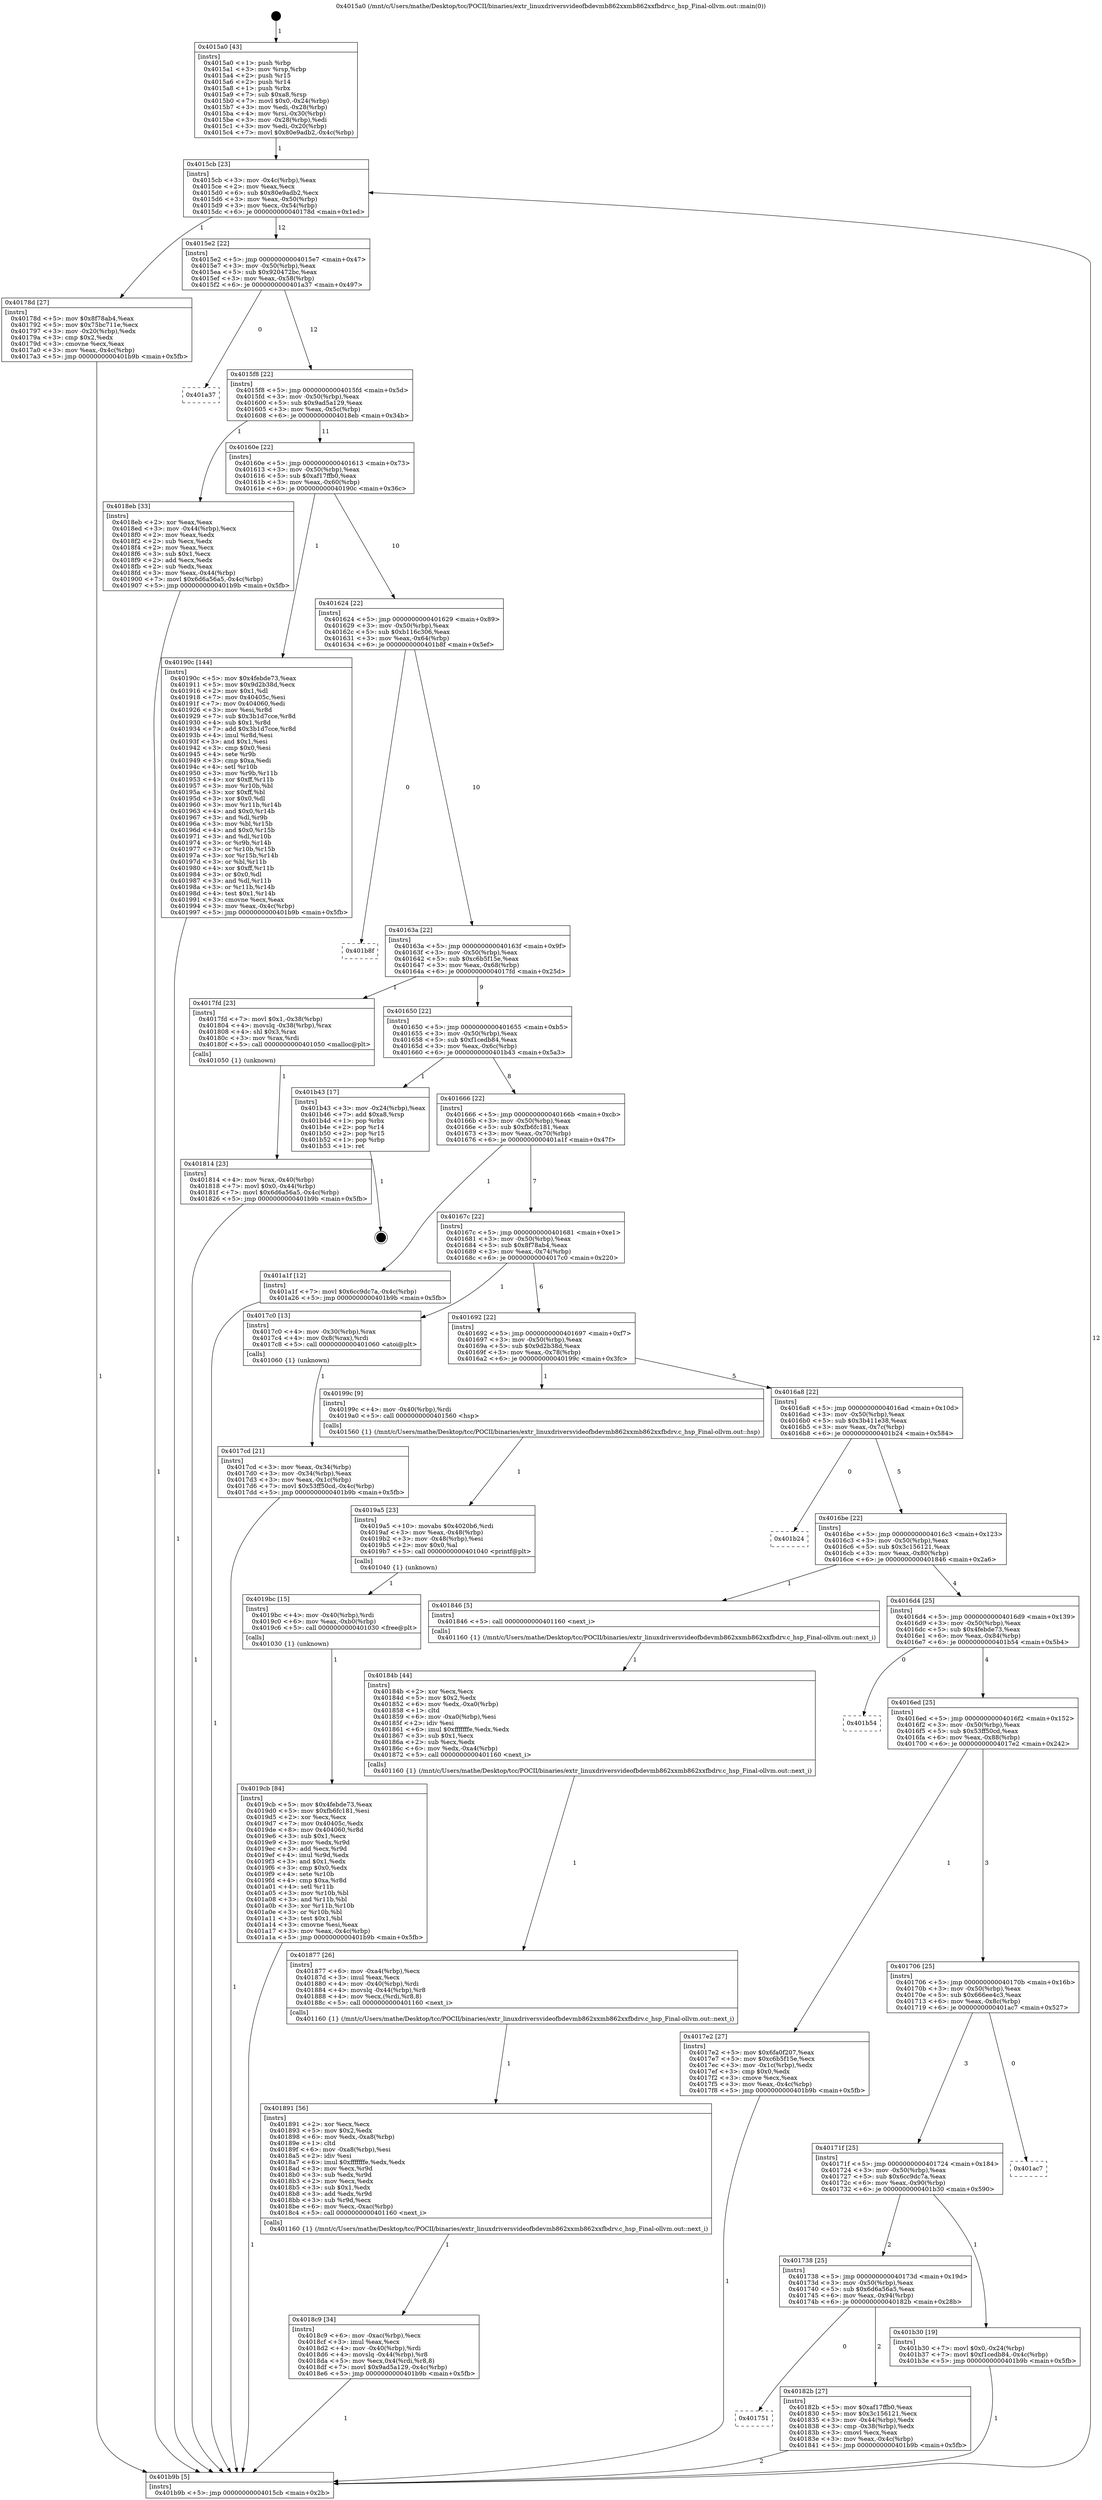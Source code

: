 digraph "0x4015a0" {
  label = "0x4015a0 (/mnt/c/Users/mathe/Desktop/tcc/POCII/binaries/extr_linuxdriversvideofbdevmb862xxmb862xxfbdrv.c_hsp_Final-ollvm.out::main(0))"
  labelloc = "t"
  node[shape=record]

  Entry [label="",width=0.3,height=0.3,shape=circle,fillcolor=black,style=filled]
  "0x4015cb" [label="{
     0x4015cb [23]\l
     | [instrs]\l
     &nbsp;&nbsp;0x4015cb \<+3\>: mov -0x4c(%rbp),%eax\l
     &nbsp;&nbsp;0x4015ce \<+2\>: mov %eax,%ecx\l
     &nbsp;&nbsp;0x4015d0 \<+6\>: sub $0x80e9adb2,%ecx\l
     &nbsp;&nbsp;0x4015d6 \<+3\>: mov %eax,-0x50(%rbp)\l
     &nbsp;&nbsp;0x4015d9 \<+3\>: mov %ecx,-0x54(%rbp)\l
     &nbsp;&nbsp;0x4015dc \<+6\>: je 000000000040178d \<main+0x1ed\>\l
  }"]
  "0x40178d" [label="{
     0x40178d [27]\l
     | [instrs]\l
     &nbsp;&nbsp;0x40178d \<+5\>: mov $0x8f78ab4,%eax\l
     &nbsp;&nbsp;0x401792 \<+5\>: mov $0x75bc711e,%ecx\l
     &nbsp;&nbsp;0x401797 \<+3\>: mov -0x20(%rbp),%edx\l
     &nbsp;&nbsp;0x40179a \<+3\>: cmp $0x2,%edx\l
     &nbsp;&nbsp;0x40179d \<+3\>: cmovne %ecx,%eax\l
     &nbsp;&nbsp;0x4017a0 \<+3\>: mov %eax,-0x4c(%rbp)\l
     &nbsp;&nbsp;0x4017a3 \<+5\>: jmp 0000000000401b9b \<main+0x5fb\>\l
  }"]
  "0x4015e2" [label="{
     0x4015e2 [22]\l
     | [instrs]\l
     &nbsp;&nbsp;0x4015e2 \<+5\>: jmp 00000000004015e7 \<main+0x47\>\l
     &nbsp;&nbsp;0x4015e7 \<+3\>: mov -0x50(%rbp),%eax\l
     &nbsp;&nbsp;0x4015ea \<+5\>: sub $0x920472bc,%eax\l
     &nbsp;&nbsp;0x4015ef \<+3\>: mov %eax,-0x58(%rbp)\l
     &nbsp;&nbsp;0x4015f2 \<+6\>: je 0000000000401a37 \<main+0x497\>\l
  }"]
  "0x401b9b" [label="{
     0x401b9b [5]\l
     | [instrs]\l
     &nbsp;&nbsp;0x401b9b \<+5\>: jmp 00000000004015cb \<main+0x2b\>\l
  }"]
  "0x4015a0" [label="{
     0x4015a0 [43]\l
     | [instrs]\l
     &nbsp;&nbsp;0x4015a0 \<+1\>: push %rbp\l
     &nbsp;&nbsp;0x4015a1 \<+3\>: mov %rsp,%rbp\l
     &nbsp;&nbsp;0x4015a4 \<+2\>: push %r15\l
     &nbsp;&nbsp;0x4015a6 \<+2\>: push %r14\l
     &nbsp;&nbsp;0x4015a8 \<+1\>: push %rbx\l
     &nbsp;&nbsp;0x4015a9 \<+7\>: sub $0xa8,%rsp\l
     &nbsp;&nbsp;0x4015b0 \<+7\>: movl $0x0,-0x24(%rbp)\l
     &nbsp;&nbsp;0x4015b7 \<+3\>: mov %edi,-0x28(%rbp)\l
     &nbsp;&nbsp;0x4015ba \<+4\>: mov %rsi,-0x30(%rbp)\l
     &nbsp;&nbsp;0x4015be \<+3\>: mov -0x28(%rbp),%edi\l
     &nbsp;&nbsp;0x4015c1 \<+3\>: mov %edi,-0x20(%rbp)\l
     &nbsp;&nbsp;0x4015c4 \<+7\>: movl $0x80e9adb2,-0x4c(%rbp)\l
  }"]
  Exit [label="",width=0.3,height=0.3,shape=circle,fillcolor=black,style=filled,peripheries=2]
  "0x401a37" [label="{
     0x401a37\l
  }", style=dashed]
  "0x4015f8" [label="{
     0x4015f8 [22]\l
     | [instrs]\l
     &nbsp;&nbsp;0x4015f8 \<+5\>: jmp 00000000004015fd \<main+0x5d\>\l
     &nbsp;&nbsp;0x4015fd \<+3\>: mov -0x50(%rbp),%eax\l
     &nbsp;&nbsp;0x401600 \<+5\>: sub $0x9ad5a129,%eax\l
     &nbsp;&nbsp;0x401605 \<+3\>: mov %eax,-0x5c(%rbp)\l
     &nbsp;&nbsp;0x401608 \<+6\>: je 00000000004018eb \<main+0x34b\>\l
  }"]
  "0x4019cb" [label="{
     0x4019cb [84]\l
     | [instrs]\l
     &nbsp;&nbsp;0x4019cb \<+5\>: mov $0x4febde73,%eax\l
     &nbsp;&nbsp;0x4019d0 \<+5\>: mov $0xfb6fc181,%esi\l
     &nbsp;&nbsp;0x4019d5 \<+2\>: xor %ecx,%ecx\l
     &nbsp;&nbsp;0x4019d7 \<+7\>: mov 0x40405c,%edx\l
     &nbsp;&nbsp;0x4019de \<+8\>: mov 0x404060,%r8d\l
     &nbsp;&nbsp;0x4019e6 \<+3\>: sub $0x1,%ecx\l
     &nbsp;&nbsp;0x4019e9 \<+3\>: mov %edx,%r9d\l
     &nbsp;&nbsp;0x4019ec \<+3\>: add %ecx,%r9d\l
     &nbsp;&nbsp;0x4019ef \<+4\>: imul %r9d,%edx\l
     &nbsp;&nbsp;0x4019f3 \<+3\>: and $0x1,%edx\l
     &nbsp;&nbsp;0x4019f6 \<+3\>: cmp $0x0,%edx\l
     &nbsp;&nbsp;0x4019f9 \<+4\>: sete %r10b\l
     &nbsp;&nbsp;0x4019fd \<+4\>: cmp $0xa,%r8d\l
     &nbsp;&nbsp;0x401a01 \<+4\>: setl %r11b\l
     &nbsp;&nbsp;0x401a05 \<+3\>: mov %r10b,%bl\l
     &nbsp;&nbsp;0x401a08 \<+3\>: and %r11b,%bl\l
     &nbsp;&nbsp;0x401a0b \<+3\>: xor %r11b,%r10b\l
     &nbsp;&nbsp;0x401a0e \<+3\>: or %r10b,%bl\l
     &nbsp;&nbsp;0x401a11 \<+3\>: test $0x1,%bl\l
     &nbsp;&nbsp;0x401a14 \<+3\>: cmovne %esi,%eax\l
     &nbsp;&nbsp;0x401a17 \<+3\>: mov %eax,-0x4c(%rbp)\l
     &nbsp;&nbsp;0x401a1a \<+5\>: jmp 0000000000401b9b \<main+0x5fb\>\l
  }"]
  "0x4018eb" [label="{
     0x4018eb [33]\l
     | [instrs]\l
     &nbsp;&nbsp;0x4018eb \<+2\>: xor %eax,%eax\l
     &nbsp;&nbsp;0x4018ed \<+3\>: mov -0x44(%rbp),%ecx\l
     &nbsp;&nbsp;0x4018f0 \<+2\>: mov %eax,%edx\l
     &nbsp;&nbsp;0x4018f2 \<+2\>: sub %ecx,%edx\l
     &nbsp;&nbsp;0x4018f4 \<+2\>: mov %eax,%ecx\l
     &nbsp;&nbsp;0x4018f6 \<+3\>: sub $0x1,%ecx\l
     &nbsp;&nbsp;0x4018f9 \<+2\>: add %ecx,%edx\l
     &nbsp;&nbsp;0x4018fb \<+2\>: sub %edx,%eax\l
     &nbsp;&nbsp;0x4018fd \<+3\>: mov %eax,-0x44(%rbp)\l
     &nbsp;&nbsp;0x401900 \<+7\>: movl $0x6d6a56a5,-0x4c(%rbp)\l
     &nbsp;&nbsp;0x401907 \<+5\>: jmp 0000000000401b9b \<main+0x5fb\>\l
  }"]
  "0x40160e" [label="{
     0x40160e [22]\l
     | [instrs]\l
     &nbsp;&nbsp;0x40160e \<+5\>: jmp 0000000000401613 \<main+0x73\>\l
     &nbsp;&nbsp;0x401613 \<+3\>: mov -0x50(%rbp),%eax\l
     &nbsp;&nbsp;0x401616 \<+5\>: sub $0xaf17ffb0,%eax\l
     &nbsp;&nbsp;0x40161b \<+3\>: mov %eax,-0x60(%rbp)\l
     &nbsp;&nbsp;0x40161e \<+6\>: je 000000000040190c \<main+0x36c\>\l
  }"]
  "0x4019bc" [label="{
     0x4019bc [15]\l
     | [instrs]\l
     &nbsp;&nbsp;0x4019bc \<+4\>: mov -0x40(%rbp),%rdi\l
     &nbsp;&nbsp;0x4019c0 \<+6\>: mov %eax,-0xb0(%rbp)\l
     &nbsp;&nbsp;0x4019c6 \<+5\>: call 0000000000401030 \<free@plt\>\l
     | [calls]\l
     &nbsp;&nbsp;0x401030 \{1\} (unknown)\l
  }"]
  "0x40190c" [label="{
     0x40190c [144]\l
     | [instrs]\l
     &nbsp;&nbsp;0x40190c \<+5\>: mov $0x4febde73,%eax\l
     &nbsp;&nbsp;0x401911 \<+5\>: mov $0x9d2b38d,%ecx\l
     &nbsp;&nbsp;0x401916 \<+2\>: mov $0x1,%dl\l
     &nbsp;&nbsp;0x401918 \<+7\>: mov 0x40405c,%esi\l
     &nbsp;&nbsp;0x40191f \<+7\>: mov 0x404060,%edi\l
     &nbsp;&nbsp;0x401926 \<+3\>: mov %esi,%r8d\l
     &nbsp;&nbsp;0x401929 \<+7\>: sub $0x3b1d7cce,%r8d\l
     &nbsp;&nbsp;0x401930 \<+4\>: sub $0x1,%r8d\l
     &nbsp;&nbsp;0x401934 \<+7\>: add $0x3b1d7cce,%r8d\l
     &nbsp;&nbsp;0x40193b \<+4\>: imul %r8d,%esi\l
     &nbsp;&nbsp;0x40193f \<+3\>: and $0x1,%esi\l
     &nbsp;&nbsp;0x401942 \<+3\>: cmp $0x0,%esi\l
     &nbsp;&nbsp;0x401945 \<+4\>: sete %r9b\l
     &nbsp;&nbsp;0x401949 \<+3\>: cmp $0xa,%edi\l
     &nbsp;&nbsp;0x40194c \<+4\>: setl %r10b\l
     &nbsp;&nbsp;0x401950 \<+3\>: mov %r9b,%r11b\l
     &nbsp;&nbsp;0x401953 \<+4\>: xor $0xff,%r11b\l
     &nbsp;&nbsp;0x401957 \<+3\>: mov %r10b,%bl\l
     &nbsp;&nbsp;0x40195a \<+3\>: xor $0xff,%bl\l
     &nbsp;&nbsp;0x40195d \<+3\>: xor $0x0,%dl\l
     &nbsp;&nbsp;0x401960 \<+3\>: mov %r11b,%r14b\l
     &nbsp;&nbsp;0x401963 \<+4\>: and $0x0,%r14b\l
     &nbsp;&nbsp;0x401967 \<+3\>: and %dl,%r9b\l
     &nbsp;&nbsp;0x40196a \<+3\>: mov %bl,%r15b\l
     &nbsp;&nbsp;0x40196d \<+4\>: and $0x0,%r15b\l
     &nbsp;&nbsp;0x401971 \<+3\>: and %dl,%r10b\l
     &nbsp;&nbsp;0x401974 \<+3\>: or %r9b,%r14b\l
     &nbsp;&nbsp;0x401977 \<+3\>: or %r10b,%r15b\l
     &nbsp;&nbsp;0x40197a \<+3\>: xor %r15b,%r14b\l
     &nbsp;&nbsp;0x40197d \<+3\>: or %bl,%r11b\l
     &nbsp;&nbsp;0x401980 \<+4\>: xor $0xff,%r11b\l
     &nbsp;&nbsp;0x401984 \<+3\>: or $0x0,%dl\l
     &nbsp;&nbsp;0x401987 \<+3\>: and %dl,%r11b\l
     &nbsp;&nbsp;0x40198a \<+3\>: or %r11b,%r14b\l
     &nbsp;&nbsp;0x40198d \<+4\>: test $0x1,%r14b\l
     &nbsp;&nbsp;0x401991 \<+3\>: cmovne %ecx,%eax\l
     &nbsp;&nbsp;0x401994 \<+3\>: mov %eax,-0x4c(%rbp)\l
     &nbsp;&nbsp;0x401997 \<+5\>: jmp 0000000000401b9b \<main+0x5fb\>\l
  }"]
  "0x401624" [label="{
     0x401624 [22]\l
     | [instrs]\l
     &nbsp;&nbsp;0x401624 \<+5\>: jmp 0000000000401629 \<main+0x89\>\l
     &nbsp;&nbsp;0x401629 \<+3\>: mov -0x50(%rbp),%eax\l
     &nbsp;&nbsp;0x40162c \<+5\>: sub $0xb116c306,%eax\l
     &nbsp;&nbsp;0x401631 \<+3\>: mov %eax,-0x64(%rbp)\l
     &nbsp;&nbsp;0x401634 \<+6\>: je 0000000000401b8f \<main+0x5ef\>\l
  }"]
  "0x4019a5" [label="{
     0x4019a5 [23]\l
     | [instrs]\l
     &nbsp;&nbsp;0x4019a5 \<+10\>: movabs $0x4020b6,%rdi\l
     &nbsp;&nbsp;0x4019af \<+3\>: mov %eax,-0x48(%rbp)\l
     &nbsp;&nbsp;0x4019b2 \<+3\>: mov -0x48(%rbp),%esi\l
     &nbsp;&nbsp;0x4019b5 \<+2\>: mov $0x0,%al\l
     &nbsp;&nbsp;0x4019b7 \<+5\>: call 0000000000401040 \<printf@plt\>\l
     | [calls]\l
     &nbsp;&nbsp;0x401040 \{1\} (unknown)\l
  }"]
  "0x401b8f" [label="{
     0x401b8f\l
  }", style=dashed]
  "0x40163a" [label="{
     0x40163a [22]\l
     | [instrs]\l
     &nbsp;&nbsp;0x40163a \<+5\>: jmp 000000000040163f \<main+0x9f\>\l
     &nbsp;&nbsp;0x40163f \<+3\>: mov -0x50(%rbp),%eax\l
     &nbsp;&nbsp;0x401642 \<+5\>: sub $0xc6b5f15e,%eax\l
     &nbsp;&nbsp;0x401647 \<+3\>: mov %eax,-0x68(%rbp)\l
     &nbsp;&nbsp;0x40164a \<+6\>: je 00000000004017fd \<main+0x25d\>\l
  }"]
  "0x4018c9" [label="{
     0x4018c9 [34]\l
     | [instrs]\l
     &nbsp;&nbsp;0x4018c9 \<+6\>: mov -0xac(%rbp),%ecx\l
     &nbsp;&nbsp;0x4018cf \<+3\>: imul %eax,%ecx\l
     &nbsp;&nbsp;0x4018d2 \<+4\>: mov -0x40(%rbp),%rdi\l
     &nbsp;&nbsp;0x4018d6 \<+4\>: movslq -0x44(%rbp),%r8\l
     &nbsp;&nbsp;0x4018da \<+5\>: mov %ecx,0x4(%rdi,%r8,8)\l
     &nbsp;&nbsp;0x4018df \<+7\>: movl $0x9ad5a129,-0x4c(%rbp)\l
     &nbsp;&nbsp;0x4018e6 \<+5\>: jmp 0000000000401b9b \<main+0x5fb\>\l
  }"]
  "0x4017fd" [label="{
     0x4017fd [23]\l
     | [instrs]\l
     &nbsp;&nbsp;0x4017fd \<+7\>: movl $0x1,-0x38(%rbp)\l
     &nbsp;&nbsp;0x401804 \<+4\>: movslq -0x38(%rbp),%rax\l
     &nbsp;&nbsp;0x401808 \<+4\>: shl $0x3,%rax\l
     &nbsp;&nbsp;0x40180c \<+3\>: mov %rax,%rdi\l
     &nbsp;&nbsp;0x40180f \<+5\>: call 0000000000401050 \<malloc@plt\>\l
     | [calls]\l
     &nbsp;&nbsp;0x401050 \{1\} (unknown)\l
  }"]
  "0x401650" [label="{
     0x401650 [22]\l
     | [instrs]\l
     &nbsp;&nbsp;0x401650 \<+5\>: jmp 0000000000401655 \<main+0xb5\>\l
     &nbsp;&nbsp;0x401655 \<+3\>: mov -0x50(%rbp),%eax\l
     &nbsp;&nbsp;0x401658 \<+5\>: sub $0xf1cedb84,%eax\l
     &nbsp;&nbsp;0x40165d \<+3\>: mov %eax,-0x6c(%rbp)\l
     &nbsp;&nbsp;0x401660 \<+6\>: je 0000000000401b43 \<main+0x5a3\>\l
  }"]
  "0x401891" [label="{
     0x401891 [56]\l
     | [instrs]\l
     &nbsp;&nbsp;0x401891 \<+2\>: xor %ecx,%ecx\l
     &nbsp;&nbsp;0x401893 \<+5\>: mov $0x2,%edx\l
     &nbsp;&nbsp;0x401898 \<+6\>: mov %edx,-0xa8(%rbp)\l
     &nbsp;&nbsp;0x40189e \<+1\>: cltd\l
     &nbsp;&nbsp;0x40189f \<+6\>: mov -0xa8(%rbp),%esi\l
     &nbsp;&nbsp;0x4018a5 \<+2\>: idiv %esi\l
     &nbsp;&nbsp;0x4018a7 \<+6\>: imul $0xfffffffe,%edx,%edx\l
     &nbsp;&nbsp;0x4018ad \<+3\>: mov %ecx,%r9d\l
     &nbsp;&nbsp;0x4018b0 \<+3\>: sub %edx,%r9d\l
     &nbsp;&nbsp;0x4018b3 \<+2\>: mov %ecx,%edx\l
     &nbsp;&nbsp;0x4018b5 \<+3\>: sub $0x1,%edx\l
     &nbsp;&nbsp;0x4018b8 \<+3\>: add %edx,%r9d\l
     &nbsp;&nbsp;0x4018bb \<+3\>: sub %r9d,%ecx\l
     &nbsp;&nbsp;0x4018be \<+6\>: mov %ecx,-0xac(%rbp)\l
     &nbsp;&nbsp;0x4018c4 \<+5\>: call 0000000000401160 \<next_i\>\l
     | [calls]\l
     &nbsp;&nbsp;0x401160 \{1\} (/mnt/c/Users/mathe/Desktop/tcc/POCII/binaries/extr_linuxdriversvideofbdevmb862xxmb862xxfbdrv.c_hsp_Final-ollvm.out::next_i)\l
  }"]
  "0x401b43" [label="{
     0x401b43 [17]\l
     | [instrs]\l
     &nbsp;&nbsp;0x401b43 \<+3\>: mov -0x24(%rbp),%eax\l
     &nbsp;&nbsp;0x401b46 \<+7\>: add $0xa8,%rsp\l
     &nbsp;&nbsp;0x401b4d \<+1\>: pop %rbx\l
     &nbsp;&nbsp;0x401b4e \<+2\>: pop %r14\l
     &nbsp;&nbsp;0x401b50 \<+2\>: pop %r15\l
     &nbsp;&nbsp;0x401b52 \<+1\>: pop %rbp\l
     &nbsp;&nbsp;0x401b53 \<+1\>: ret\l
  }"]
  "0x401666" [label="{
     0x401666 [22]\l
     | [instrs]\l
     &nbsp;&nbsp;0x401666 \<+5\>: jmp 000000000040166b \<main+0xcb\>\l
     &nbsp;&nbsp;0x40166b \<+3\>: mov -0x50(%rbp),%eax\l
     &nbsp;&nbsp;0x40166e \<+5\>: sub $0xfb6fc181,%eax\l
     &nbsp;&nbsp;0x401673 \<+3\>: mov %eax,-0x70(%rbp)\l
     &nbsp;&nbsp;0x401676 \<+6\>: je 0000000000401a1f \<main+0x47f\>\l
  }"]
  "0x401877" [label="{
     0x401877 [26]\l
     | [instrs]\l
     &nbsp;&nbsp;0x401877 \<+6\>: mov -0xa4(%rbp),%ecx\l
     &nbsp;&nbsp;0x40187d \<+3\>: imul %eax,%ecx\l
     &nbsp;&nbsp;0x401880 \<+4\>: mov -0x40(%rbp),%rdi\l
     &nbsp;&nbsp;0x401884 \<+4\>: movslq -0x44(%rbp),%r8\l
     &nbsp;&nbsp;0x401888 \<+4\>: mov %ecx,(%rdi,%r8,8)\l
     &nbsp;&nbsp;0x40188c \<+5\>: call 0000000000401160 \<next_i\>\l
     | [calls]\l
     &nbsp;&nbsp;0x401160 \{1\} (/mnt/c/Users/mathe/Desktop/tcc/POCII/binaries/extr_linuxdriversvideofbdevmb862xxmb862xxfbdrv.c_hsp_Final-ollvm.out::next_i)\l
  }"]
  "0x401a1f" [label="{
     0x401a1f [12]\l
     | [instrs]\l
     &nbsp;&nbsp;0x401a1f \<+7\>: movl $0x6cc9dc7a,-0x4c(%rbp)\l
     &nbsp;&nbsp;0x401a26 \<+5\>: jmp 0000000000401b9b \<main+0x5fb\>\l
  }"]
  "0x40167c" [label="{
     0x40167c [22]\l
     | [instrs]\l
     &nbsp;&nbsp;0x40167c \<+5\>: jmp 0000000000401681 \<main+0xe1\>\l
     &nbsp;&nbsp;0x401681 \<+3\>: mov -0x50(%rbp),%eax\l
     &nbsp;&nbsp;0x401684 \<+5\>: sub $0x8f78ab4,%eax\l
     &nbsp;&nbsp;0x401689 \<+3\>: mov %eax,-0x74(%rbp)\l
     &nbsp;&nbsp;0x40168c \<+6\>: je 00000000004017c0 \<main+0x220\>\l
  }"]
  "0x40184b" [label="{
     0x40184b [44]\l
     | [instrs]\l
     &nbsp;&nbsp;0x40184b \<+2\>: xor %ecx,%ecx\l
     &nbsp;&nbsp;0x40184d \<+5\>: mov $0x2,%edx\l
     &nbsp;&nbsp;0x401852 \<+6\>: mov %edx,-0xa0(%rbp)\l
     &nbsp;&nbsp;0x401858 \<+1\>: cltd\l
     &nbsp;&nbsp;0x401859 \<+6\>: mov -0xa0(%rbp),%esi\l
     &nbsp;&nbsp;0x40185f \<+2\>: idiv %esi\l
     &nbsp;&nbsp;0x401861 \<+6\>: imul $0xfffffffe,%edx,%edx\l
     &nbsp;&nbsp;0x401867 \<+3\>: sub $0x1,%ecx\l
     &nbsp;&nbsp;0x40186a \<+2\>: sub %ecx,%edx\l
     &nbsp;&nbsp;0x40186c \<+6\>: mov %edx,-0xa4(%rbp)\l
     &nbsp;&nbsp;0x401872 \<+5\>: call 0000000000401160 \<next_i\>\l
     | [calls]\l
     &nbsp;&nbsp;0x401160 \{1\} (/mnt/c/Users/mathe/Desktop/tcc/POCII/binaries/extr_linuxdriversvideofbdevmb862xxmb862xxfbdrv.c_hsp_Final-ollvm.out::next_i)\l
  }"]
  "0x4017c0" [label="{
     0x4017c0 [13]\l
     | [instrs]\l
     &nbsp;&nbsp;0x4017c0 \<+4\>: mov -0x30(%rbp),%rax\l
     &nbsp;&nbsp;0x4017c4 \<+4\>: mov 0x8(%rax),%rdi\l
     &nbsp;&nbsp;0x4017c8 \<+5\>: call 0000000000401060 \<atoi@plt\>\l
     | [calls]\l
     &nbsp;&nbsp;0x401060 \{1\} (unknown)\l
  }"]
  "0x401692" [label="{
     0x401692 [22]\l
     | [instrs]\l
     &nbsp;&nbsp;0x401692 \<+5\>: jmp 0000000000401697 \<main+0xf7\>\l
     &nbsp;&nbsp;0x401697 \<+3\>: mov -0x50(%rbp),%eax\l
     &nbsp;&nbsp;0x40169a \<+5\>: sub $0x9d2b38d,%eax\l
     &nbsp;&nbsp;0x40169f \<+3\>: mov %eax,-0x78(%rbp)\l
     &nbsp;&nbsp;0x4016a2 \<+6\>: je 000000000040199c \<main+0x3fc\>\l
  }"]
  "0x4017cd" [label="{
     0x4017cd [21]\l
     | [instrs]\l
     &nbsp;&nbsp;0x4017cd \<+3\>: mov %eax,-0x34(%rbp)\l
     &nbsp;&nbsp;0x4017d0 \<+3\>: mov -0x34(%rbp),%eax\l
     &nbsp;&nbsp;0x4017d3 \<+3\>: mov %eax,-0x1c(%rbp)\l
     &nbsp;&nbsp;0x4017d6 \<+7\>: movl $0x53ff50cd,-0x4c(%rbp)\l
     &nbsp;&nbsp;0x4017dd \<+5\>: jmp 0000000000401b9b \<main+0x5fb\>\l
  }"]
  "0x401751" [label="{
     0x401751\l
  }", style=dashed]
  "0x40199c" [label="{
     0x40199c [9]\l
     | [instrs]\l
     &nbsp;&nbsp;0x40199c \<+4\>: mov -0x40(%rbp),%rdi\l
     &nbsp;&nbsp;0x4019a0 \<+5\>: call 0000000000401560 \<hsp\>\l
     | [calls]\l
     &nbsp;&nbsp;0x401560 \{1\} (/mnt/c/Users/mathe/Desktop/tcc/POCII/binaries/extr_linuxdriversvideofbdevmb862xxmb862xxfbdrv.c_hsp_Final-ollvm.out::hsp)\l
  }"]
  "0x4016a8" [label="{
     0x4016a8 [22]\l
     | [instrs]\l
     &nbsp;&nbsp;0x4016a8 \<+5\>: jmp 00000000004016ad \<main+0x10d\>\l
     &nbsp;&nbsp;0x4016ad \<+3\>: mov -0x50(%rbp),%eax\l
     &nbsp;&nbsp;0x4016b0 \<+5\>: sub $0x3b411e38,%eax\l
     &nbsp;&nbsp;0x4016b5 \<+3\>: mov %eax,-0x7c(%rbp)\l
     &nbsp;&nbsp;0x4016b8 \<+6\>: je 0000000000401b24 \<main+0x584\>\l
  }"]
  "0x40182b" [label="{
     0x40182b [27]\l
     | [instrs]\l
     &nbsp;&nbsp;0x40182b \<+5\>: mov $0xaf17ffb0,%eax\l
     &nbsp;&nbsp;0x401830 \<+5\>: mov $0x3c156121,%ecx\l
     &nbsp;&nbsp;0x401835 \<+3\>: mov -0x44(%rbp),%edx\l
     &nbsp;&nbsp;0x401838 \<+3\>: cmp -0x38(%rbp),%edx\l
     &nbsp;&nbsp;0x40183b \<+3\>: cmovl %ecx,%eax\l
     &nbsp;&nbsp;0x40183e \<+3\>: mov %eax,-0x4c(%rbp)\l
     &nbsp;&nbsp;0x401841 \<+5\>: jmp 0000000000401b9b \<main+0x5fb\>\l
  }"]
  "0x401b24" [label="{
     0x401b24\l
  }", style=dashed]
  "0x4016be" [label="{
     0x4016be [22]\l
     | [instrs]\l
     &nbsp;&nbsp;0x4016be \<+5\>: jmp 00000000004016c3 \<main+0x123\>\l
     &nbsp;&nbsp;0x4016c3 \<+3\>: mov -0x50(%rbp),%eax\l
     &nbsp;&nbsp;0x4016c6 \<+5\>: sub $0x3c156121,%eax\l
     &nbsp;&nbsp;0x4016cb \<+3\>: mov %eax,-0x80(%rbp)\l
     &nbsp;&nbsp;0x4016ce \<+6\>: je 0000000000401846 \<main+0x2a6\>\l
  }"]
  "0x401738" [label="{
     0x401738 [25]\l
     | [instrs]\l
     &nbsp;&nbsp;0x401738 \<+5\>: jmp 000000000040173d \<main+0x19d\>\l
     &nbsp;&nbsp;0x40173d \<+3\>: mov -0x50(%rbp),%eax\l
     &nbsp;&nbsp;0x401740 \<+5\>: sub $0x6d6a56a5,%eax\l
     &nbsp;&nbsp;0x401745 \<+6\>: mov %eax,-0x94(%rbp)\l
     &nbsp;&nbsp;0x40174b \<+6\>: je 000000000040182b \<main+0x28b\>\l
  }"]
  "0x401846" [label="{
     0x401846 [5]\l
     | [instrs]\l
     &nbsp;&nbsp;0x401846 \<+5\>: call 0000000000401160 \<next_i\>\l
     | [calls]\l
     &nbsp;&nbsp;0x401160 \{1\} (/mnt/c/Users/mathe/Desktop/tcc/POCII/binaries/extr_linuxdriversvideofbdevmb862xxmb862xxfbdrv.c_hsp_Final-ollvm.out::next_i)\l
  }"]
  "0x4016d4" [label="{
     0x4016d4 [25]\l
     | [instrs]\l
     &nbsp;&nbsp;0x4016d4 \<+5\>: jmp 00000000004016d9 \<main+0x139\>\l
     &nbsp;&nbsp;0x4016d9 \<+3\>: mov -0x50(%rbp),%eax\l
     &nbsp;&nbsp;0x4016dc \<+5\>: sub $0x4febde73,%eax\l
     &nbsp;&nbsp;0x4016e1 \<+6\>: mov %eax,-0x84(%rbp)\l
     &nbsp;&nbsp;0x4016e7 \<+6\>: je 0000000000401b54 \<main+0x5b4\>\l
  }"]
  "0x401b30" [label="{
     0x401b30 [19]\l
     | [instrs]\l
     &nbsp;&nbsp;0x401b30 \<+7\>: movl $0x0,-0x24(%rbp)\l
     &nbsp;&nbsp;0x401b37 \<+7\>: movl $0xf1cedb84,-0x4c(%rbp)\l
     &nbsp;&nbsp;0x401b3e \<+5\>: jmp 0000000000401b9b \<main+0x5fb\>\l
  }"]
  "0x401b54" [label="{
     0x401b54\l
  }", style=dashed]
  "0x4016ed" [label="{
     0x4016ed [25]\l
     | [instrs]\l
     &nbsp;&nbsp;0x4016ed \<+5\>: jmp 00000000004016f2 \<main+0x152\>\l
     &nbsp;&nbsp;0x4016f2 \<+3\>: mov -0x50(%rbp),%eax\l
     &nbsp;&nbsp;0x4016f5 \<+5\>: sub $0x53ff50cd,%eax\l
     &nbsp;&nbsp;0x4016fa \<+6\>: mov %eax,-0x88(%rbp)\l
     &nbsp;&nbsp;0x401700 \<+6\>: je 00000000004017e2 \<main+0x242\>\l
  }"]
  "0x40171f" [label="{
     0x40171f [25]\l
     | [instrs]\l
     &nbsp;&nbsp;0x40171f \<+5\>: jmp 0000000000401724 \<main+0x184\>\l
     &nbsp;&nbsp;0x401724 \<+3\>: mov -0x50(%rbp),%eax\l
     &nbsp;&nbsp;0x401727 \<+5\>: sub $0x6cc9dc7a,%eax\l
     &nbsp;&nbsp;0x40172c \<+6\>: mov %eax,-0x90(%rbp)\l
     &nbsp;&nbsp;0x401732 \<+6\>: je 0000000000401b30 \<main+0x590\>\l
  }"]
  "0x4017e2" [label="{
     0x4017e2 [27]\l
     | [instrs]\l
     &nbsp;&nbsp;0x4017e2 \<+5\>: mov $0x6fa0f207,%eax\l
     &nbsp;&nbsp;0x4017e7 \<+5\>: mov $0xc6b5f15e,%ecx\l
     &nbsp;&nbsp;0x4017ec \<+3\>: mov -0x1c(%rbp),%edx\l
     &nbsp;&nbsp;0x4017ef \<+3\>: cmp $0x0,%edx\l
     &nbsp;&nbsp;0x4017f2 \<+3\>: cmove %ecx,%eax\l
     &nbsp;&nbsp;0x4017f5 \<+3\>: mov %eax,-0x4c(%rbp)\l
     &nbsp;&nbsp;0x4017f8 \<+5\>: jmp 0000000000401b9b \<main+0x5fb\>\l
  }"]
  "0x401706" [label="{
     0x401706 [25]\l
     | [instrs]\l
     &nbsp;&nbsp;0x401706 \<+5\>: jmp 000000000040170b \<main+0x16b\>\l
     &nbsp;&nbsp;0x40170b \<+3\>: mov -0x50(%rbp),%eax\l
     &nbsp;&nbsp;0x40170e \<+5\>: sub $0x666ee4c3,%eax\l
     &nbsp;&nbsp;0x401713 \<+6\>: mov %eax,-0x8c(%rbp)\l
     &nbsp;&nbsp;0x401719 \<+6\>: je 0000000000401ac7 \<main+0x527\>\l
  }"]
  "0x401814" [label="{
     0x401814 [23]\l
     | [instrs]\l
     &nbsp;&nbsp;0x401814 \<+4\>: mov %rax,-0x40(%rbp)\l
     &nbsp;&nbsp;0x401818 \<+7\>: movl $0x0,-0x44(%rbp)\l
     &nbsp;&nbsp;0x40181f \<+7\>: movl $0x6d6a56a5,-0x4c(%rbp)\l
     &nbsp;&nbsp;0x401826 \<+5\>: jmp 0000000000401b9b \<main+0x5fb\>\l
  }"]
  "0x401ac7" [label="{
     0x401ac7\l
  }", style=dashed]
  Entry -> "0x4015a0" [label=" 1"]
  "0x4015cb" -> "0x40178d" [label=" 1"]
  "0x4015cb" -> "0x4015e2" [label=" 12"]
  "0x40178d" -> "0x401b9b" [label=" 1"]
  "0x4015a0" -> "0x4015cb" [label=" 1"]
  "0x401b9b" -> "0x4015cb" [label=" 12"]
  "0x401b43" -> Exit [label=" 1"]
  "0x4015e2" -> "0x401a37" [label=" 0"]
  "0x4015e2" -> "0x4015f8" [label=" 12"]
  "0x401b30" -> "0x401b9b" [label=" 1"]
  "0x4015f8" -> "0x4018eb" [label=" 1"]
  "0x4015f8" -> "0x40160e" [label=" 11"]
  "0x401a1f" -> "0x401b9b" [label=" 1"]
  "0x40160e" -> "0x40190c" [label=" 1"]
  "0x40160e" -> "0x401624" [label=" 10"]
  "0x4019cb" -> "0x401b9b" [label=" 1"]
  "0x401624" -> "0x401b8f" [label=" 0"]
  "0x401624" -> "0x40163a" [label=" 10"]
  "0x4019bc" -> "0x4019cb" [label=" 1"]
  "0x40163a" -> "0x4017fd" [label=" 1"]
  "0x40163a" -> "0x401650" [label=" 9"]
  "0x4019a5" -> "0x4019bc" [label=" 1"]
  "0x401650" -> "0x401b43" [label=" 1"]
  "0x401650" -> "0x401666" [label=" 8"]
  "0x40199c" -> "0x4019a5" [label=" 1"]
  "0x401666" -> "0x401a1f" [label=" 1"]
  "0x401666" -> "0x40167c" [label=" 7"]
  "0x40190c" -> "0x401b9b" [label=" 1"]
  "0x40167c" -> "0x4017c0" [label=" 1"]
  "0x40167c" -> "0x401692" [label=" 6"]
  "0x4017c0" -> "0x4017cd" [label=" 1"]
  "0x4017cd" -> "0x401b9b" [label=" 1"]
  "0x4018eb" -> "0x401b9b" [label=" 1"]
  "0x401692" -> "0x40199c" [label=" 1"]
  "0x401692" -> "0x4016a8" [label=" 5"]
  "0x4018c9" -> "0x401b9b" [label=" 1"]
  "0x4016a8" -> "0x401b24" [label=" 0"]
  "0x4016a8" -> "0x4016be" [label=" 5"]
  "0x401891" -> "0x4018c9" [label=" 1"]
  "0x4016be" -> "0x401846" [label=" 1"]
  "0x4016be" -> "0x4016d4" [label=" 4"]
  "0x40184b" -> "0x401877" [label=" 1"]
  "0x4016d4" -> "0x401b54" [label=" 0"]
  "0x4016d4" -> "0x4016ed" [label=" 4"]
  "0x401846" -> "0x40184b" [label=" 1"]
  "0x4016ed" -> "0x4017e2" [label=" 1"]
  "0x4016ed" -> "0x401706" [label=" 3"]
  "0x4017e2" -> "0x401b9b" [label=" 1"]
  "0x4017fd" -> "0x401814" [label=" 1"]
  "0x401814" -> "0x401b9b" [label=" 1"]
  "0x401738" -> "0x401751" [label=" 0"]
  "0x401706" -> "0x401ac7" [label=" 0"]
  "0x401706" -> "0x40171f" [label=" 3"]
  "0x40182b" -> "0x401b9b" [label=" 2"]
  "0x40171f" -> "0x401b30" [label=" 1"]
  "0x40171f" -> "0x401738" [label=" 2"]
  "0x401877" -> "0x401891" [label=" 1"]
  "0x401738" -> "0x40182b" [label=" 2"]
}
